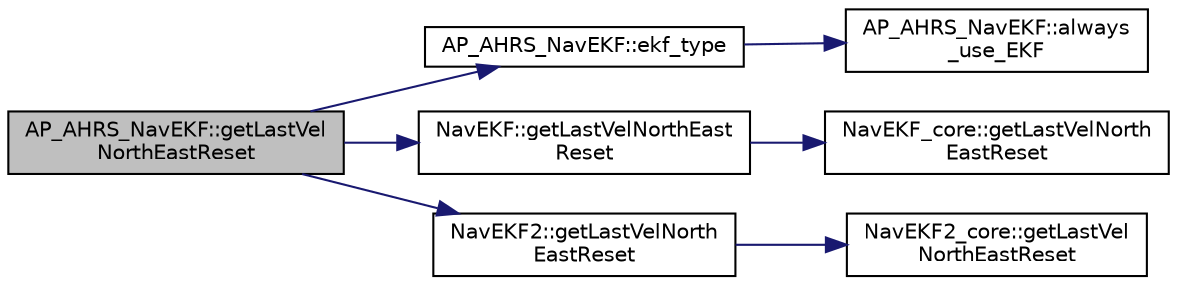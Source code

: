 digraph "AP_AHRS_NavEKF::getLastVelNorthEastReset"
{
 // INTERACTIVE_SVG=YES
  edge [fontname="Helvetica",fontsize="10",labelfontname="Helvetica",labelfontsize="10"];
  node [fontname="Helvetica",fontsize="10",shape=record];
  rankdir="LR";
  Node1 [label="AP_AHRS_NavEKF::getLastVel\lNorthEastReset",height=0.2,width=0.4,color="black", fillcolor="grey75", style="filled", fontcolor="black"];
  Node1 -> Node2 [color="midnightblue",fontsize="10",style="solid",fontname="Helvetica"];
  Node2 [label="AP_AHRS_NavEKF::ekf_type",height=0.2,width=0.4,color="black", fillcolor="white", style="filled",URL="$classAP__AHRS__NavEKF.html#a2421598bfc909c228709f99347a5fcea"];
  Node2 -> Node3 [color="midnightblue",fontsize="10",style="solid",fontname="Helvetica"];
  Node3 [label="AP_AHRS_NavEKF::always\l_use_EKF",height=0.2,width=0.4,color="black", fillcolor="white", style="filled",URL="$classAP__AHRS__NavEKF.html#a9af775a381a41ff78ac75a06ba7b1a05"];
  Node1 -> Node4 [color="midnightblue",fontsize="10",style="solid",fontname="Helvetica"];
  Node4 [label="NavEKF::getLastVelNorthEast\lReset",height=0.2,width=0.4,color="black", fillcolor="white", style="filled",URL="$classNavEKF.html#a676059a26d37e3dea9fa481e88393396"];
  Node4 -> Node5 [color="midnightblue",fontsize="10",style="solid",fontname="Helvetica"];
  Node5 [label="NavEKF_core::getLastVelNorth\lEastReset",height=0.2,width=0.4,color="black", fillcolor="white", style="filled",URL="$classNavEKF__core.html#a016fb2b3f8daf5cff9d6423d425ded6e"];
  Node1 -> Node6 [color="midnightblue",fontsize="10",style="solid",fontname="Helvetica"];
  Node6 [label="NavEKF2::getLastVelNorth\lEastReset",height=0.2,width=0.4,color="black", fillcolor="white", style="filled",URL="$classNavEKF2.html#a490ffcf1cad643ae6e5828af2369c9a8"];
  Node6 -> Node7 [color="midnightblue",fontsize="10",style="solid",fontname="Helvetica"];
  Node7 [label="NavEKF2_core::getLastVel\lNorthEastReset",height=0.2,width=0.4,color="black", fillcolor="white", style="filled",URL="$classNavEKF2__core.html#a46f0cb76c7ad767139eec3afd8b252d9"];
}
